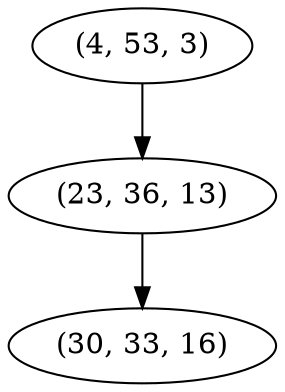 digraph tree {
    "(4, 53, 3)";
    "(23, 36, 13)";
    "(30, 33, 16)";
    "(4, 53, 3)" -> "(23, 36, 13)";
    "(23, 36, 13)" -> "(30, 33, 16)";
}
